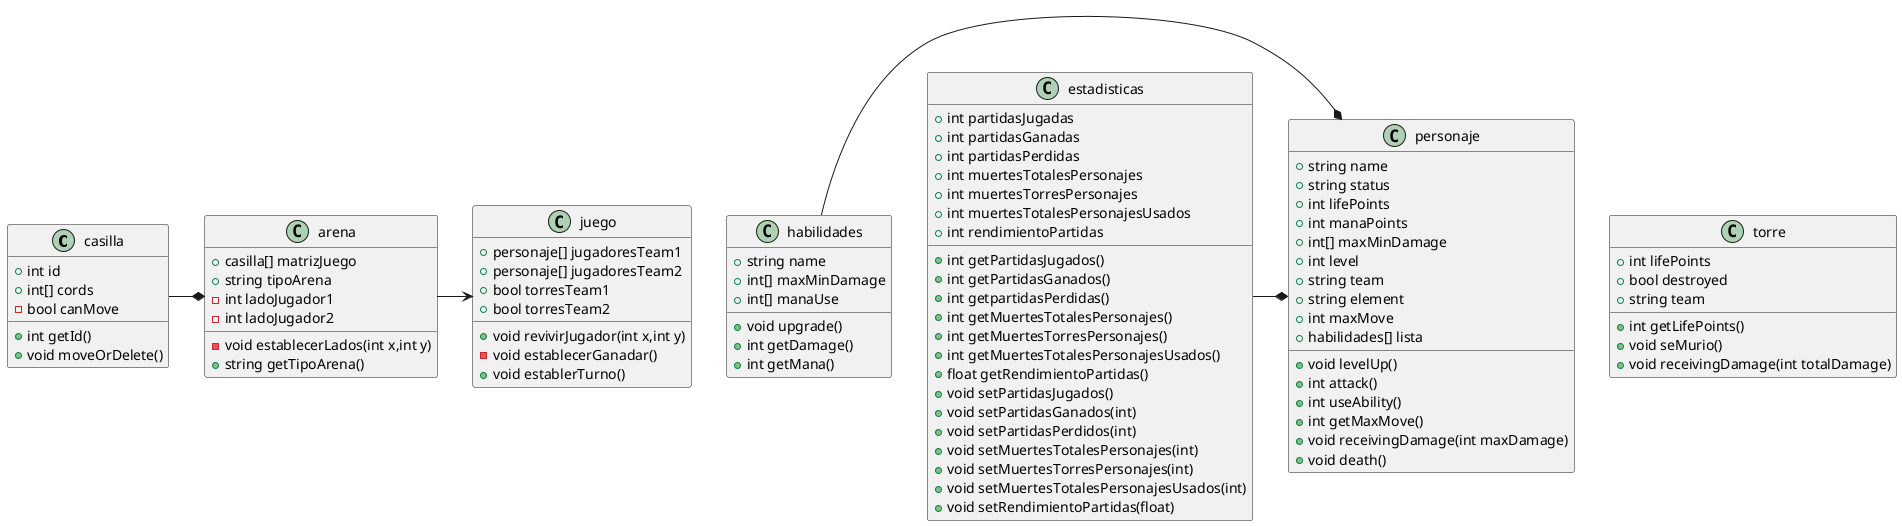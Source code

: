 @startuml First 

class casilla{
    +int id
    +int[] cords
    -bool canMove

    +int getId()
    +void moveOrDelete()
}

class personaje {
    +string name
    +string status
    +int lifePoints
    +int manaPoints
    +int[] maxMinDamage
    +int level
    +string team
    +string element
    +int maxMove
    +habilidades[] lista

    +void levelUp()
    +int attack()
    +int useAbility()
    +int getMaxMove()
    +void receivingDamage(int maxDamage)
    +void death()
}

class habilidades{
    +string name
    +int[] maxMinDamage
    +int[] manaUse

    +void upgrade()
    +int getDamage()
    +int getMana()
}

class torre{
    +int lifePoints
    +bool destroyed
    +string team

    +int getLifePoints()
    +void seMurio()
    +void receivingDamage(int totalDamage)
}

class arena{
    +casilla[] matrizJuego
    +string tipoArena
    -int ladoJugador1
    -int ladoJugador2

    -void establecerLados(int x,int y)
    +string getTipoArena()
}

class juego{
    +personaje[] jugadoresTeam1
    +personaje[] jugadoresTeam2
    +bool torresTeam1
    +bool torresTeam2

    +void revivirJugador(int x,int y)
    -void establecerGanadar()
    +void establerTurno()

}

class estadisticas{
    +int partidasJugadas
    +int partidasGanadas
    +int partidasPerdidas
    +int muertesTotalesPersonajes
    +int muertesTorresPersonajes
    +int muertesTotalesPersonajesUsados
    +int rendimientoPartidas

    +int getPartidasJugados()
    +int getPartidasGanados()
    +int getpartidasPerdidas()
    +int getMuertesTotalesPersonajes()
    +int getMuertesTorresPersonajes()
    +int getMuertesTotalesPersonajesUsados()
    +float getRendimientoPartidas()
    +void setPartidasJugados()
    +void setPartidasGanados(int)
    +void setPartidasPerdidos(int)
    +void setMuertesTotalesPersonajes(int)
    +void setMuertesTorresPersonajes(int)
    +void setMuertesTotalesPersonajesUsados(int)
    +void setRendimientoPartidas(float)

}



arena->juego
habilidades-*personaje
estadisticas-*personaje
casilla-*arena


@enduml